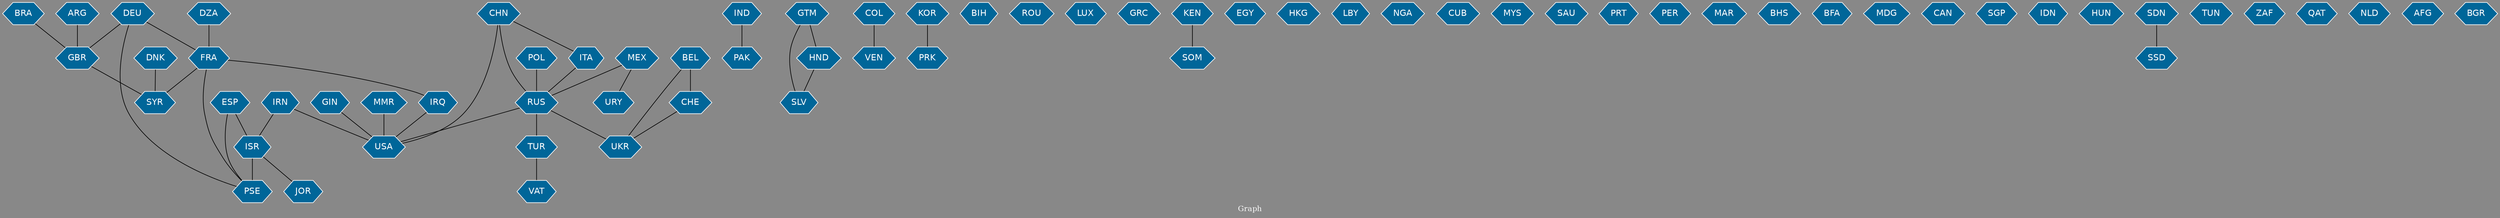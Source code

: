 // Countries together in item graph
graph {
	graph [bgcolor="#888888" fontcolor=white fontsize=12 label="Graph" outputorder=edgesfirst overlap=prism]
	node [color=white fillcolor="#006699" fontcolor=white fontname=Helvetica shape=hexagon style=filled]
	edge [arrowhead=open color=black fontcolor=white fontname=Courier fontsize=12]
		TUR [label=TUR]
		VAT [label=VAT]
		IRN [label=IRN]
		IND [label=IND]
		SLV [label=SLV]
		GTM [label=GTM]
		HND [label=HND]
		SYR [label=SYR]
		FRA [label=FRA]
		USA [label=USA]
		CHN [label=CHN]
		GBR [label=GBR]
		DEU [label=DEU]
		ISR [label=ISR]
		ESP [label=ESP]
		PSE [label=PSE]
		VEN [label=VEN]
		COL [label=COL]
		RUS [label=RUS]
		ARG [label=ARG]
		KOR [label=KOR]
		PRK [label=PRK]
		BIH [label=BIH]
		ROU [label=ROU]
		MEX [label=MEX]
		UKR [label=UKR]
		LUX [label=LUX]
		GRC [label=GRC]
		ITA [label=ITA]
		JOR [label=JOR]
		CHE [label=CHE]
		URY [label=URY]
		KEN [label=KEN]
		EGY [label=EGY]
		HKG [label=HKG]
		MMR [label=MMR]
		LBY [label=LBY]
		POL [label=POL]
		NGA [label=NGA]
		CUB [label=CUB]
		MYS [label=MYS]
		SAU [label=SAU]
		PRT [label=PRT]
		PER [label=PER]
		MAR [label=MAR]
		BHS [label=BHS]
		BFA [label=BFA]
		IRQ [label=IRQ]
		DZA [label=DZA]
		MDG [label=MDG]
		BRA [label=BRA]
		BEL [label=BEL]
		CAN [label=CAN]
		SGP [label=SGP]
		SOM [label=SOM]
		IDN [label=IDN]
		PAK [label=PAK]
		HUN [label=HUN]
		SSD [label=SSD]
		SDN [label=SDN]
		DNK [label=DNK]
		TUN [label=TUN]
		GIN [label=GIN]
		ZAF [label=ZAF]
		QAT [label=QAT]
		NLD [label=NLD]
		AFG [label=AFG]
		BGR [label=BGR]
			DEU -- PSE [weight=1]
			DEU -- FRA [weight=1]
			ESP -- PSE [weight=3]
			KOR -- PRK [weight=2]
			ISR -- PSE [weight=10]
			ISR -- JOR [weight=1]
			IND -- PAK [weight=2]
			CHN -- USA [weight=2]
			MEX -- RUS [weight=1]
			IRQ -- USA [weight=1]
			BEL -- CHE [weight=1]
			MEX -- URY [weight=1]
			RUS -- TUR [weight=1]
			HND -- SLV [weight=1]
			FRA -- IRQ [weight=1]
			BRA -- GBR [weight=1]
			ITA -- RUS [weight=1]
			GIN -- USA [weight=1]
			GTM -- HND [weight=1]
			ARG -- GBR [weight=1]
			CHN -- ITA [weight=1]
			COL -- VEN [weight=1]
			DEU -- GBR [weight=1]
			ESP -- ISR [weight=3]
			DZA -- FRA [weight=1]
			FRA -- SYR [weight=1]
			TUR -- VAT [weight=2]
			CHN -- RUS [weight=3]
			RUS -- USA [weight=1]
			CHE -- UKR [weight=1]
			RUS -- UKR [weight=2]
			MMR -- USA [weight=1]
			IRN -- USA [weight=3]
			FRA -- PSE [weight=1]
			GTM -- SLV [weight=1]
			SDN -- SSD [weight=1]
			DNK -- SYR [weight=1]
			KEN -- SOM [weight=1]
			POL -- RUS [weight=1]
			IRN -- ISR [weight=1]
			BEL -- UKR [weight=1]
			GBR -- SYR [weight=1]
}